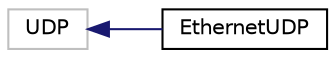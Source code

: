 digraph "Graphical Class Hierarchy"
{
 // LATEX_PDF_SIZE
  edge [fontname="Helvetica",fontsize="10",labelfontname="Helvetica",labelfontsize="10"];
  node [fontname="Helvetica",fontsize="10",shape=record];
  rankdir="LR";
  Node345 [label="UDP",height=0.2,width=0.4,color="grey75", fillcolor="white", style="filled",tooltip=" "];
  Node345 -> Node0 [dir="back",color="midnightblue",fontsize="10",style="solid",fontname="Helvetica"];
  Node0 [label="EthernetUDP",height=0.2,width=0.4,color="black", fillcolor="white", style="filled",URL="$classEthernetUDP.html",tooltip=" "];
}
